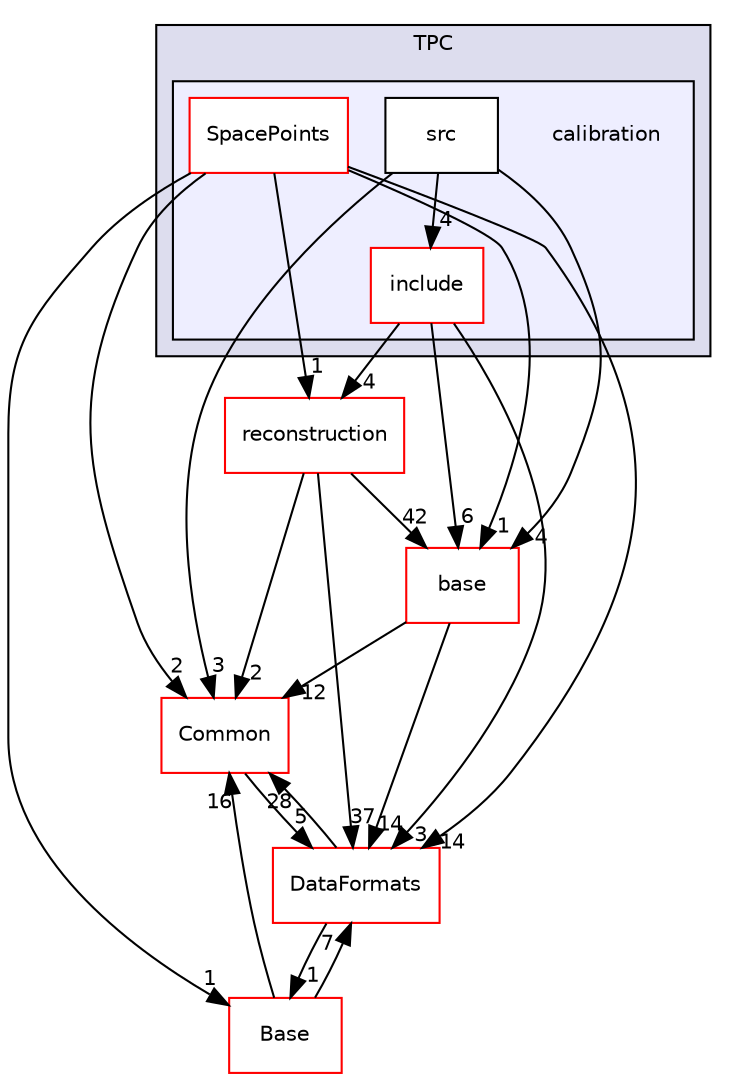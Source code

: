 digraph "/home/travis/build/AliceO2Group/AliceO2/Detectors/TPC/calibration" {
  bgcolor=transparent;
  compound=true
  node [ fontsize="10", fontname="Helvetica"];
  edge [ labelfontsize="10", labelfontname="Helvetica"];
  subgraph clusterdir_a597e8e061b11201a1dff411feb10d0b {
    graph [ bgcolor="#ddddee", pencolor="black", label="TPC" fontname="Helvetica", fontsize="10", URL="dir_a597e8e061b11201a1dff411feb10d0b.html"]
  subgraph clusterdir_4995562033b321477cfe3c34a14a5189 {
    graph [ bgcolor="#eeeeff", pencolor="black", label="" URL="dir_4995562033b321477cfe3c34a14a5189.html"];
    dir_4995562033b321477cfe3c34a14a5189 [shape=plaintext label="calibration"];
    dir_2168d348e8784d0b706f7ff616321664 [shape=box label="include" color="red" fillcolor="white" style="filled" URL="dir_2168d348e8784d0b706f7ff616321664.html"];
    dir_7f0118076ec35c6eba4fbf3c8c648756 [shape=box label="SpacePoints" color="red" fillcolor="white" style="filled" URL="dir_7f0118076ec35c6eba4fbf3c8c648756.html"];
    dir_dd8aaa5a15077027057ed7b7af59c9da [shape=box label="src" color="black" fillcolor="white" style="filled" URL="dir_dd8aaa5a15077027057ed7b7af59c9da.html"];
  }
  }
  dir_677b030cc750909e4cd27413873678d8 [shape=box label="base" color="red" URL="dir_677b030cc750909e4cd27413873678d8.html"];
  dir_4ab6b4cc6a7edbff49100e9123df213f [shape=box label="Common" color="red" URL="dir_4ab6b4cc6a7edbff49100e9123df213f.html"];
  dir_a5de047958dd458e809773c6ffaa8478 [shape=box label="reconstruction" color="red" URL="dir_a5de047958dd458e809773c6ffaa8478.html"];
  dir_37c90836491b695b472bf98d1be8336b [shape=box label="Base" color="red" URL="dir_37c90836491b695b472bf98d1be8336b.html"];
  dir_2171f7ec022c5423887b07c69b2f5b48 [shape=box label="DataFormats" color="red" URL="dir_2171f7ec022c5423887b07c69b2f5b48.html"];
  dir_7f0118076ec35c6eba4fbf3c8c648756->dir_677b030cc750909e4cd27413873678d8 [headlabel="1", labeldistance=1.5 headhref="dir_000494_000140.html"];
  dir_7f0118076ec35c6eba4fbf3c8c648756->dir_4ab6b4cc6a7edbff49100e9123df213f [headlabel="2", labeldistance=1.5 headhref="dir_000494_000012.html"];
  dir_7f0118076ec35c6eba4fbf3c8c648756->dir_a5de047958dd458e809773c6ffaa8478 [headlabel="1", labeldistance=1.5 headhref="dir_000494_000407.html"];
  dir_7f0118076ec35c6eba4fbf3c8c648756->dir_37c90836491b695b472bf98d1be8336b [headlabel="1", labeldistance=1.5 headhref="dir_000494_000256.html"];
  dir_7f0118076ec35c6eba4fbf3c8c648756->dir_2171f7ec022c5423887b07c69b2f5b48 [headlabel="14", labeldistance=1.5 headhref="dir_000494_000055.html"];
  dir_677b030cc750909e4cd27413873678d8->dir_4ab6b4cc6a7edbff49100e9123df213f [headlabel="12", labeldistance=1.5 headhref="dir_000140_000012.html"];
  dir_677b030cc750909e4cd27413873678d8->dir_2171f7ec022c5423887b07c69b2f5b48 [headlabel="14", labeldistance=1.5 headhref="dir_000140_000055.html"];
  dir_4ab6b4cc6a7edbff49100e9123df213f->dir_2171f7ec022c5423887b07c69b2f5b48 [headlabel="5", labeldistance=1.5 headhref="dir_000012_000055.html"];
  dir_a5de047958dd458e809773c6ffaa8478->dir_677b030cc750909e4cd27413873678d8 [headlabel="42", labeldistance=1.5 headhref="dir_000407_000140.html"];
  dir_a5de047958dd458e809773c6ffaa8478->dir_4ab6b4cc6a7edbff49100e9123df213f [headlabel="2", labeldistance=1.5 headhref="dir_000407_000012.html"];
  dir_a5de047958dd458e809773c6ffaa8478->dir_2171f7ec022c5423887b07c69b2f5b48 [headlabel="37", labeldistance=1.5 headhref="dir_000407_000055.html"];
  dir_37c90836491b695b472bf98d1be8336b->dir_4ab6b4cc6a7edbff49100e9123df213f [headlabel="16", labeldistance=1.5 headhref="dir_000256_000012.html"];
  dir_37c90836491b695b472bf98d1be8336b->dir_2171f7ec022c5423887b07c69b2f5b48 [headlabel="7", labeldistance=1.5 headhref="dir_000256_000055.html"];
  dir_dd8aaa5a15077027057ed7b7af59c9da->dir_677b030cc750909e4cd27413873678d8 [headlabel="4", labeldistance=1.5 headhref="dir_000498_000140.html"];
  dir_dd8aaa5a15077027057ed7b7af59c9da->dir_4ab6b4cc6a7edbff49100e9123df213f [headlabel="3", labeldistance=1.5 headhref="dir_000498_000012.html"];
  dir_dd8aaa5a15077027057ed7b7af59c9da->dir_2168d348e8784d0b706f7ff616321664 [headlabel="4", labeldistance=1.5 headhref="dir_000498_000492.html"];
  dir_2168d348e8784d0b706f7ff616321664->dir_677b030cc750909e4cd27413873678d8 [headlabel="6", labeldistance=1.5 headhref="dir_000492_000140.html"];
  dir_2168d348e8784d0b706f7ff616321664->dir_a5de047958dd458e809773c6ffaa8478 [headlabel="4", labeldistance=1.5 headhref="dir_000492_000407.html"];
  dir_2168d348e8784d0b706f7ff616321664->dir_2171f7ec022c5423887b07c69b2f5b48 [headlabel="3", labeldistance=1.5 headhref="dir_000492_000055.html"];
  dir_2171f7ec022c5423887b07c69b2f5b48->dir_4ab6b4cc6a7edbff49100e9123df213f [headlabel="28", labeldistance=1.5 headhref="dir_000055_000012.html"];
  dir_2171f7ec022c5423887b07c69b2f5b48->dir_37c90836491b695b472bf98d1be8336b [headlabel="1", labeldistance=1.5 headhref="dir_000055_000256.html"];
}
